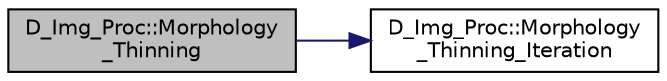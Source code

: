 digraph "D_Img_Proc::Morphology_Thinning"
{
 // LATEX_PDF_SIZE
  edge [fontname="Helvetica",fontsize="10",labelfontname="Helvetica",labelfontsize="10"];
  node [fontname="Helvetica",fontsize="10",shape=record];
  rankdir="LR";
  Node1 [label="D_Img_Proc::Morphology\l_Thinning",height=0.2,width=0.4,color="black", fillcolor="grey75", style="filled", fontcolor="black",tooltip=" "];
  Node1 -> Node2 [color="midnightblue",fontsize="10",style="solid",fontname="Helvetica"];
  Node2 [label="D_Img_Proc::Morphology\l_Thinning_Iteration",height=0.2,width=0.4,color="black", fillcolor="white", style="filled",URL="$class_d___img___proc.html#a389c0825eedfe4140d1fb7f8f7e5017c",tooltip=" "];
}
